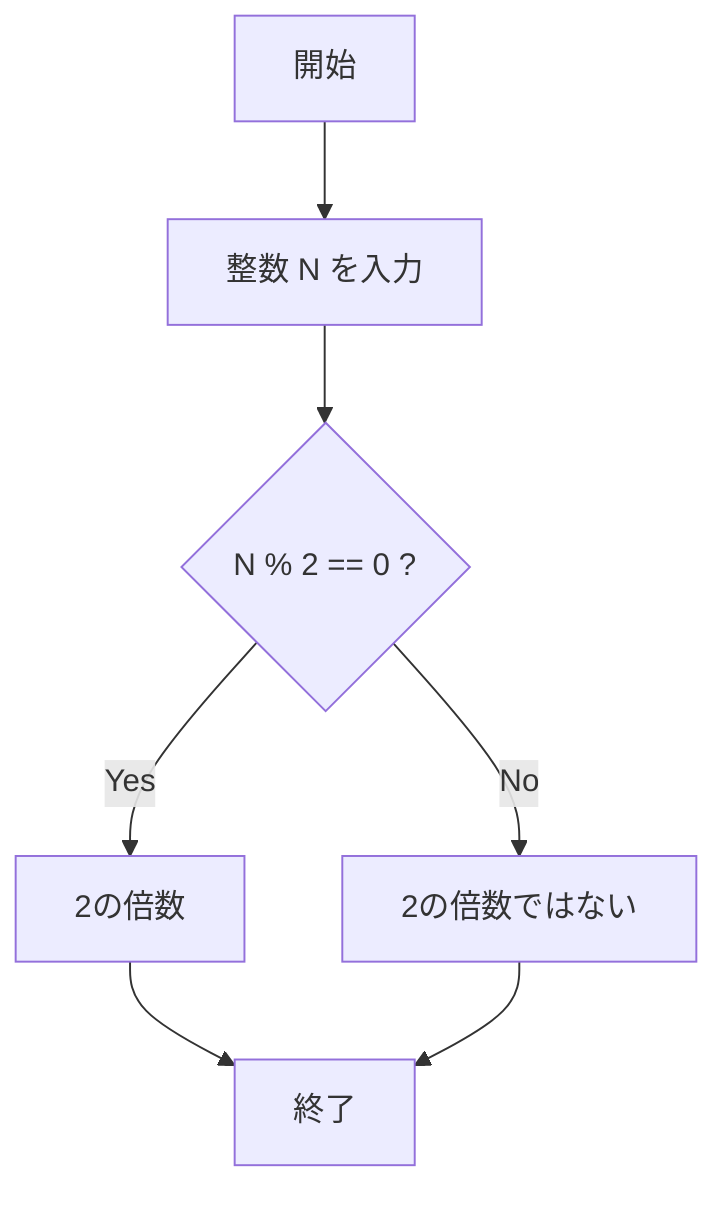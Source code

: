 graph TD
    A[開始] --> B[整数 N を入力]
    B --> C{N % 2 == 0 ?}
    C -->|Yes| D[2の倍数]
    C -->|No| E[2の倍数ではない]
    D --> F[終了]
    E --> F